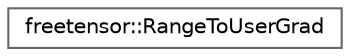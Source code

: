 digraph "Graphical Class Hierarchy"
{
 // LATEX_PDF_SIZE
  bgcolor="transparent";
  edge [fontname=Helvetica,fontsize=10,labelfontname=Helvetica,labelfontsize=10];
  node [fontname=Helvetica,fontsize=10,shape=box,height=0.2,width=0.4];
  rankdir="LR";
  Node0 [label="freetensor::RangeToUserGrad",height=0.2,width=0.4,color="grey40", fillcolor="white", style="filled",URL="$structfreetensor_1_1RangeToUserGrad.html",tooltip=" "];
}
